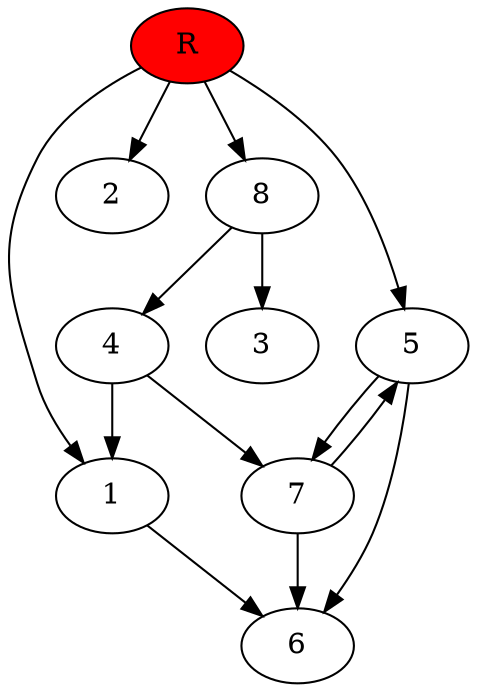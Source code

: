 digraph prb489 {
	1
	2
	3
	4
	5
	6
	7
	8
	R [fillcolor="#ff0000" style=filled]
	1 -> 6
	4 -> 1
	4 -> 7
	5 -> 6
	5 -> 7
	7 -> 5
	7 -> 6
	8 -> 3
	8 -> 4
	R -> 1
	R -> 2
	R -> 5
	R -> 8
}
